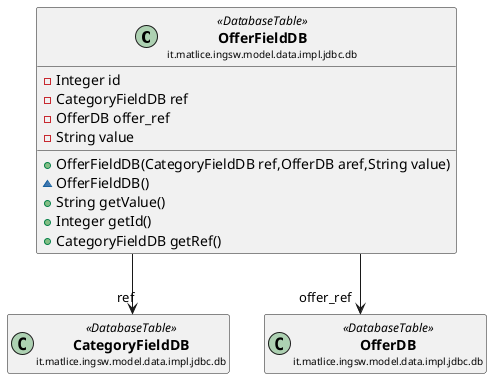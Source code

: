 @startuml

skinparam svgLinkTarget _parent
skinparam linetype ortho
set namespaceSeparator none
class "<b><size:14>OfferFieldDB</b>\n<size:10>it.matlice.ingsw.model.data.impl.jdbc.db" as it.matlice.ingsw.model.data.impl.jdbc.db.OfferFieldDB <<DatabaseTable>> [[../../../../../../../../it/matlice/ingsw/model/data/impl/jdbc/db/OfferFieldDB.html{it.matlice.ingsw.model.data.impl.jdbc.db.OfferFieldDB}]] {
-Integer id
-CategoryFieldDB ref
-OfferDB offer_ref
-String value
+OfferFieldDB(CategoryFieldDB ref,OfferDB aref,String value)
~OfferFieldDB()
+String getValue()
+Integer getId()
+CategoryFieldDB getRef()
}


class "<b><size:14>CategoryFieldDB</b>\n<size:10>it.matlice.ingsw.model.data.impl.jdbc.db" as it.matlice.ingsw.model.data.impl.jdbc.db.CategoryFieldDB <<DatabaseTable>> [[../../../../../../../../it/matlice/ingsw/model/data/impl/jdbc/db/CategoryFieldDB.html{it.matlice.ingsw.model.data.impl.jdbc.db.CategoryFieldDB}]] {
}

hide it.matlice.ingsw.model.data.impl.jdbc.db.CategoryFieldDB fields
hide it.matlice.ingsw.model.data.impl.jdbc.db.CategoryFieldDB methods

it.matlice.ingsw.model.data.impl.jdbc.db.OfferFieldDB -->  "ref" it.matlice.ingsw.model.data.impl.jdbc.db.CategoryFieldDB

class "<b><size:14>OfferDB</b>\n<size:10>it.matlice.ingsw.model.data.impl.jdbc.db" as it.matlice.ingsw.model.data.impl.jdbc.db.OfferDB <<DatabaseTable>> [[../../../../../../../../it/matlice/ingsw/model/data/impl/jdbc/db/OfferDB.html{it.matlice.ingsw.model.data.impl.jdbc.db.OfferDB}]] {
}

hide it.matlice.ingsw.model.data.impl.jdbc.db.OfferDB fields
hide it.matlice.ingsw.model.data.impl.jdbc.db.OfferDB methods

it.matlice.ingsw.model.data.impl.jdbc.db.OfferFieldDB -->  "offer_ref" it.matlice.ingsw.model.data.impl.jdbc.db.OfferDB


@enduml
